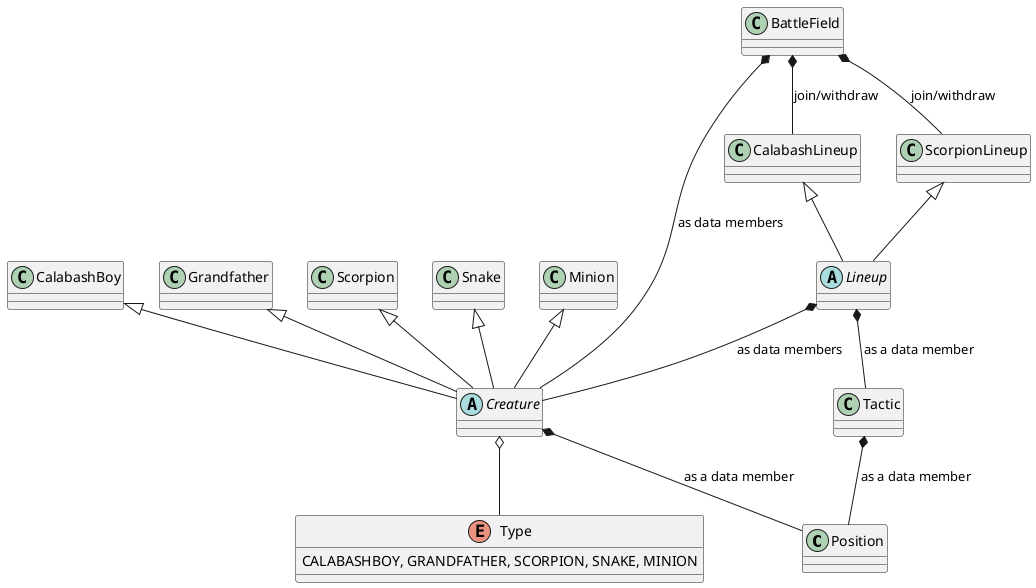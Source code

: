@startuml
class Position
abstract class Creature
class CalabashBoy
class Grandfather
class Scorpion
class Snake
class Minion
class BattleField
class Tactic
abstract class Lineup
class CalabashLineup
class ScorpionLineup

enum Type {
        CALABASHBOY, GRANDFATHER, SCORPION, SNAKE, MINION
}

Creature o-- Type
Creature *-- Position : as a data member
CalabashBoy <|-- Creature
Grandfather <|-- Creature
Scorpion <|-- Creature
Snake <|-- Creature
Minion <|-- Creature
Lineup *-- Creature : as data members
CalabashLineup <|-- Lineup
ScorpionLineup <|-- Lineup
BattleField *-- CalabashLineup : join/withdraw
BattleField *-- ScorpionLineup : join/withdraw
BattleField *-- Creature : as data members
Tactic *-- Position : as a data member
Lineup *-- Tactic : as a data member
@enduml